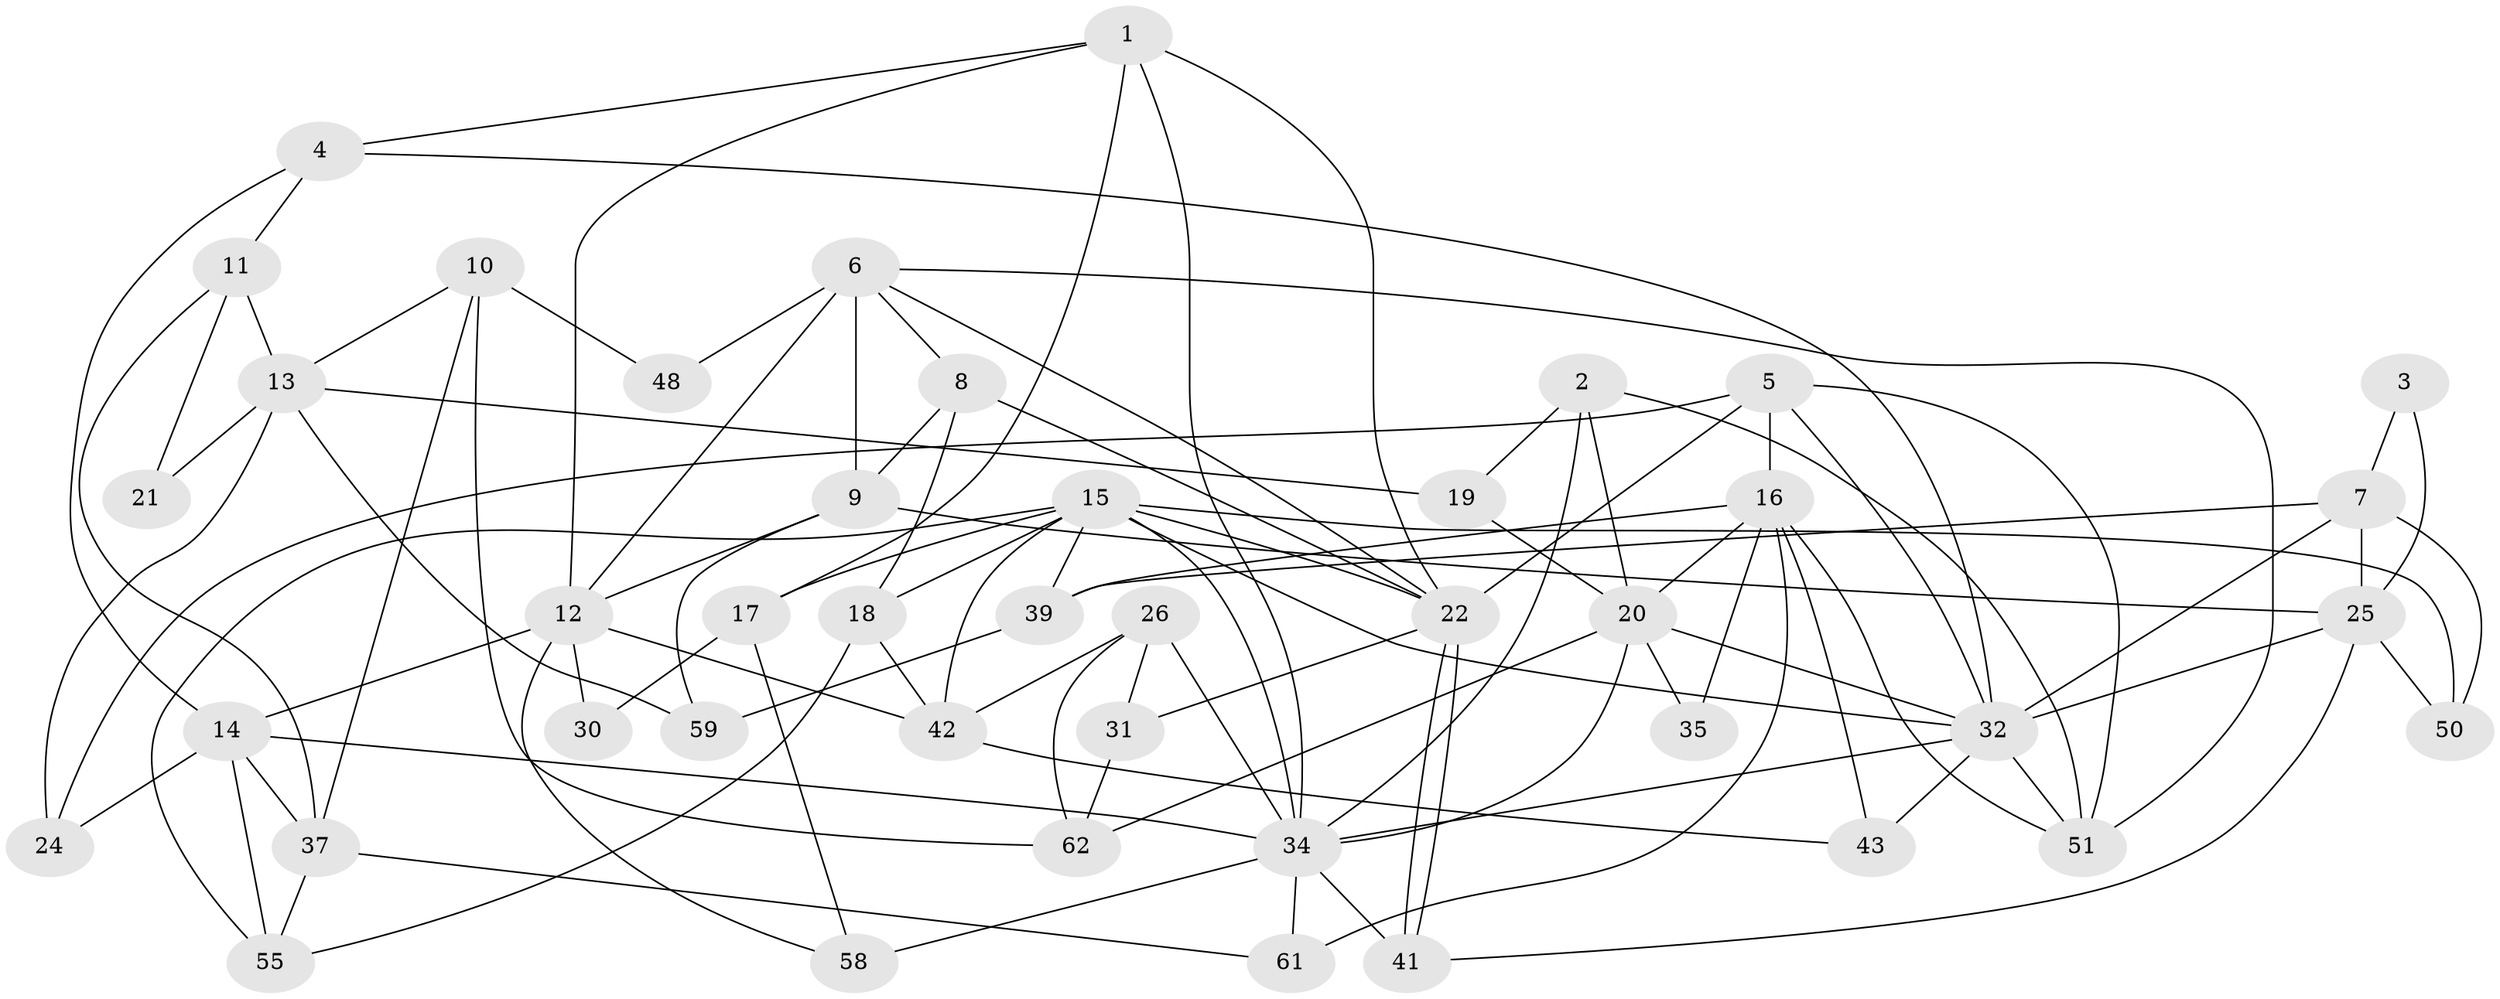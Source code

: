 // Generated by graph-tools (version 1.1) at 2025/24/03/03/25 07:24:01]
// undirected, 43 vertices, 99 edges
graph export_dot {
graph [start="1"]
  node [color=gray90,style=filled];
  1 [super="+23"];
  2;
  3;
  4 [super="+53"];
  5;
  6 [super="+28"];
  7;
  8;
  9;
  10;
  11;
  12 [super="+60"];
  13 [super="+45"];
  14 [super="+52"];
  15 [super="+49"];
  16 [super="+54"];
  17;
  18 [super="+29"];
  19 [super="+36"];
  20 [super="+33"];
  21;
  22 [super="+47"];
  24;
  25 [super="+38"];
  26 [super="+27"];
  30;
  31;
  32 [super="+56"];
  34 [super="+40"];
  35;
  37 [super="+46"];
  39 [super="+44"];
  41;
  42 [super="+57"];
  43;
  48;
  50;
  51;
  55;
  58;
  59;
  61;
  62;
  1 -- 12;
  1 -- 4;
  1 -- 34;
  1 -- 17;
  1 -- 22;
  2 -- 51;
  2 -- 19;
  2 -- 20;
  2 -- 34;
  3 -- 25;
  3 -- 7;
  4 -- 32;
  4 -- 14;
  4 -- 11;
  5 -- 51;
  5 -- 22;
  5 -- 16;
  5 -- 24;
  5 -- 32;
  6 -- 8;
  6 -- 12 [weight=2];
  6 -- 22;
  6 -- 48;
  6 -- 51;
  6 -- 9;
  7 -- 25;
  7 -- 39;
  7 -- 50;
  7 -- 32;
  8 -- 9;
  8 -- 18;
  8 -- 22;
  9 -- 59;
  9 -- 12;
  9 -- 25;
  10 -- 62;
  10 -- 37;
  10 -- 13;
  10 -- 48;
  11 -- 21;
  11 -- 13;
  11 -- 37;
  12 -- 58;
  12 -- 30;
  12 -- 42;
  12 -- 14;
  13 -- 21;
  13 -- 24;
  13 -- 59;
  13 -- 19;
  14 -- 34;
  14 -- 24;
  14 -- 37;
  14 -- 55;
  15 -- 34;
  15 -- 17;
  15 -- 32;
  15 -- 50;
  15 -- 55;
  15 -- 39;
  15 -- 42;
  15 -- 18;
  15 -- 22;
  16 -- 43;
  16 -- 35;
  16 -- 51;
  16 -- 20;
  16 -- 61;
  16 -- 39;
  17 -- 30;
  17 -- 58;
  18 -- 55;
  18 -- 42;
  19 -- 20;
  20 -- 62;
  20 -- 32;
  20 -- 34;
  20 -- 35;
  22 -- 41;
  22 -- 41;
  22 -- 31;
  25 -- 41;
  25 -- 32;
  25 -- 50;
  26 -- 62;
  26 -- 34;
  26 -- 42;
  26 -- 31;
  31 -- 62;
  32 -- 43;
  32 -- 34;
  32 -- 51;
  34 -- 41;
  34 -- 61;
  34 -- 58;
  37 -- 55;
  37 -- 61;
  39 -- 59;
  42 -- 43;
}
